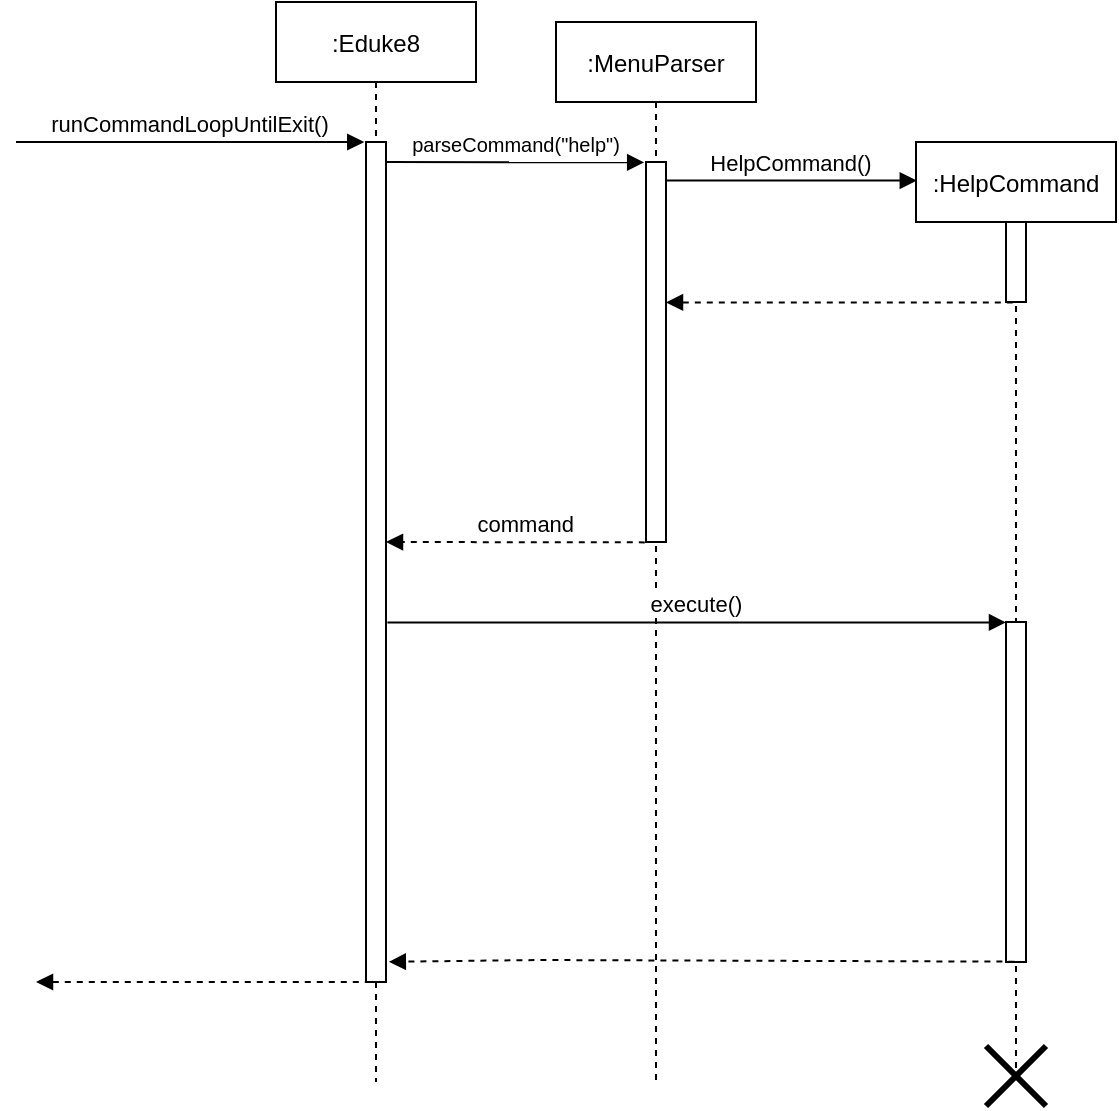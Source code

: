 <mxfile version="13.7.9" type="device"><diagram id="kgpKYQtTHZ0yAKxKKP6v" name="Page-1"><mxGraphModel dx="1703" dy="527" grid="1" gridSize="10" guides="1" tooltips="1" connect="1" arrows="1" fold="1" page="1" pageScale="1" pageWidth="850" pageHeight="1100" math="0" shadow="0"><root><mxCell id="0"/><mxCell id="1" parent="0"/><mxCell id="3nuBFxr9cyL0pnOWT2aG-1" value=":MenuParser" style="shape=umlLifeline;perimeter=lifelinePerimeter;container=1;collapsible=0;recursiveResize=0;rounded=0;shadow=0;strokeWidth=1;" parent="1" vertex="1"><mxGeometry x="120" y="80" width="100" height="530" as="geometry"/></mxCell><mxCell id="3nuBFxr9cyL0pnOWT2aG-2" value="" style="points=[];perimeter=orthogonalPerimeter;rounded=0;shadow=0;strokeWidth=1;" parent="3nuBFxr9cyL0pnOWT2aG-1" vertex="1"><mxGeometry x="45" y="70" width="10" height="190" as="geometry"/></mxCell><mxCell id="3nuBFxr9cyL0pnOWT2aG-5" value=":HelpCommand" style="shape=umlLifeline;perimeter=lifelinePerimeter;container=1;collapsible=0;recursiveResize=0;rounded=0;shadow=0;strokeWidth=1;" parent="1" vertex="1"><mxGeometry x="300" y="140" width="100" height="470" as="geometry"/></mxCell><mxCell id="3nuBFxr9cyL0pnOWT2aG-6" value="" style="points=[];perimeter=orthogonalPerimeter;rounded=0;shadow=0;strokeWidth=1;" parent="3nuBFxr9cyL0pnOWT2aG-5" vertex="1"><mxGeometry x="45" y="40" width="10" height="40" as="geometry"/></mxCell><mxCell id="9eL64RJ05HSwxoAksEtL-16" value="" style="shape=umlDestroy;whiteSpace=wrap;html=1;strokeWidth=3;" parent="3nuBFxr9cyL0pnOWT2aG-5" vertex="1"><mxGeometry x="35" y="452" width="30" height="30" as="geometry"/></mxCell><mxCell id="3nuBFxr9cyL0pnOWT2aG-8" value="HelpCommand()" style="verticalAlign=bottom;endArrow=block;entryX=0.004;entryY=0.041;shadow=0;strokeWidth=1;entryDx=0;entryDy=0;entryPerimeter=0;" parent="1" source="3nuBFxr9cyL0pnOWT2aG-2" target="3nuBFxr9cyL0pnOWT2aG-5" edge="1"><mxGeometry relative="1" as="geometry"><mxPoint x="275" y="160" as="sourcePoint"/></mxGeometry></mxCell><mxCell id="9eL64RJ05HSwxoAksEtL-1" value="command" style="verticalAlign=bottom;endArrow=block;dashed=1;endSize=6;shadow=0;strokeWidth=1;exitX=-0.06;exitY=1.001;exitDx=0;exitDy=0;exitPerimeter=0;endFill=1;" parent="1" source="3nuBFxr9cyL0pnOWT2aG-2" edge="1"><mxGeometry x="-0.081" relative="1" as="geometry"><mxPoint x="35" y="340" as="targetPoint"/><mxPoint x="160" y="332" as="sourcePoint"/><mxPoint as="offset"/></mxGeometry></mxCell><mxCell id="9eL64RJ05HSwxoAksEtL-2" value="" style="verticalAlign=bottom;endArrow=block;dashed=1;endSize=6;shadow=0;strokeWidth=1;exitX=0.34;exitY=1.005;exitDx=0;exitDy=0;exitPerimeter=0;endFill=1;" parent="1" source="3nuBFxr9cyL0pnOWT2aG-6" target="3nuBFxr9cyL0pnOWT2aG-2" edge="1"><mxGeometry x="-0.231" y="-24" relative="1" as="geometry"><mxPoint x="200" y="300" as="targetPoint"/><mxPoint x="329.5" y="300" as="sourcePoint"/><mxPoint as="offset"/></mxGeometry></mxCell><mxCell id="9eL64RJ05HSwxoAksEtL-4" value="" style="points=[];perimeter=orthogonalPerimeter;rounded=0;shadow=0;strokeWidth=1;" parent="1" vertex="1"><mxGeometry x="345" y="380" width="10" height="170" as="geometry"/></mxCell><mxCell id="9eL64RJ05HSwxoAksEtL-8" value=":Eduke8" style="shape=umlLifeline;perimeter=lifelinePerimeter;container=1;collapsible=0;recursiveResize=0;rounded=0;shadow=0;strokeWidth=1;" parent="1" vertex="1"><mxGeometry x="-20" y="70" width="100" height="540" as="geometry"/></mxCell><mxCell id="9eL64RJ05HSwxoAksEtL-9" value="" style="points=[];perimeter=orthogonalPerimeter;rounded=0;shadow=0;strokeWidth=1;" parent="9eL64RJ05HSwxoAksEtL-8" vertex="1"><mxGeometry x="45" y="70" width="10" height="420" as="geometry"/></mxCell><mxCell id="he9LVTD7CK0P3oQEAQRu-1" value="runCommandLoopUntilExit()" style="verticalAlign=bottom;endArrow=block;shadow=0;strokeWidth=1;entryX=-0.086;entryY=0;entryDx=0;entryDy=0;entryPerimeter=0;" parent="1" target="9eL64RJ05HSwxoAksEtL-9" edge="1"><mxGeometry relative="1" as="geometry"><mxPoint x="-150" y="140.0" as="sourcePoint"/><mxPoint x="20" y="140" as="targetPoint"/></mxGeometry></mxCell><mxCell id="he9LVTD7CK0P3oQEAQRu-4" value="execute()" style="verticalAlign=bottom;endArrow=block;shadow=0;strokeWidth=1;exitX=1.072;exitY=0.572;exitDx=0;exitDy=0;exitPerimeter=0;" parent="1" target="9eL64RJ05HSwxoAksEtL-4" edge="1" source="9eL64RJ05HSwxoAksEtL-9"><mxGeometry relative="1" as="geometry"><mxPoint x="30" y="394" as="sourcePoint"/><mxPoint x="345" y="390" as="targetPoint"/></mxGeometry></mxCell><mxCell id="bbLh7JbDVKM8i-RjFfWD-2" value="" style="verticalAlign=bottom;endArrow=block;dashed=1;endSize=6;shadow=0;strokeWidth=1;exitX=0.42;exitY=0.999;exitDx=0;exitDy=0;exitPerimeter=0;entryX=1.14;entryY=0.976;entryDx=0;entryDy=0;entryPerimeter=0;endFill=1;" parent="1" source="9eL64RJ05HSwxoAksEtL-4" target="9eL64RJ05HSwxoAksEtL-9" edge="1"><mxGeometry x="-0.231" y="-24" relative="1" as="geometry"><mxPoint x="40" y="549" as="targetPoint"/><mxPoint x="203.4" y="549" as="sourcePoint"/><mxPoint as="offset"/><Array as="points"><mxPoint x="110" y="549"/></Array></mxGeometry></mxCell><mxCell id="bbLh7JbDVKM8i-RjFfWD-6" value="" style="verticalAlign=bottom;endArrow=block;dashed=1;endSize=6;shadow=0;strokeWidth=1;exitX=0.34;exitY=1.005;exitDx=0;exitDy=0;exitPerimeter=0;endFill=1;" parent="1" edge="1"><mxGeometry x="-0.231" y="-24" relative="1" as="geometry"><mxPoint x="-140" y="560" as="targetPoint"/><mxPoint x="33.4" y="560" as="sourcePoint"/><mxPoint as="offset"/></mxGeometry></mxCell><mxCell id="he9LVTD7CK0P3oQEAQRu-2" value="parseCommand(&quot;help&quot;)" style="verticalAlign=bottom;endArrow=block;shadow=0;strokeWidth=1;entryX=-0.091;entryY=0.001;entryDx=0;entryDy=0;entryPerimeter=0;fontSize=10;" parent="1" edge="1" target="3nuBFxr9cyL0pnOWT2aG-2"><mxGeometry x="0.007" relative="1" as="geometry"><mxPoint x="35" y="150" as="sourcePoint"/><mxPoint x="160" y="151" as="targetPoint"/><mxPoint as="offset"/></mxGeometry></mxCell></root></mxGraphModel></diagram></mxfile>